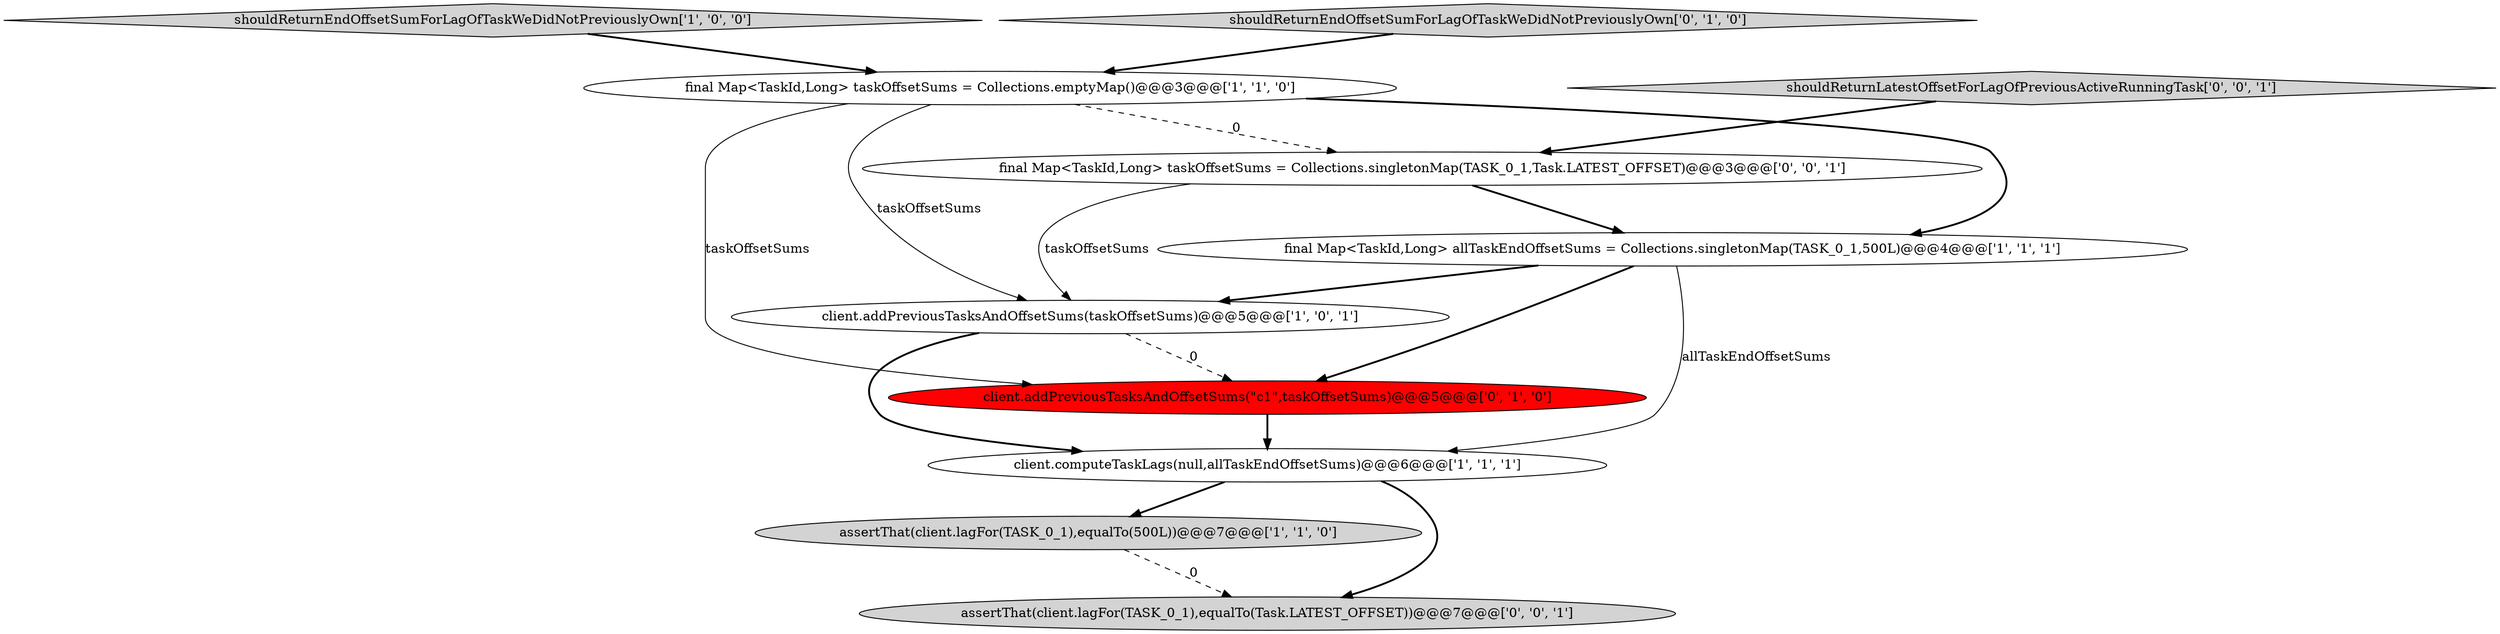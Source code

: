 digraph {
5 [style = filled, label = "shouldReturnEndOffsetSumForLagOfTaskWeDidNotPreviouslyOwn['1', '0', '0']", fillcolor = lightgray, shape = diamond image = "AAA0AAABBB1BBB"];
8 [style = filled, label = "assertThat(client.lagFor(TASK_0_1),equalTo(Task.LATEST_OFFSET))@@@7@@@['0', '0', '1']", fillcolor = lightgray, shape = ellipse image = "AAA0AAABBB3BBB"];
3 [style = filled, label = "client.addPreviousTasksAndOffsetSums(taskOffsetSums)@@@5@@@['1', '0', '1']", fillcolor = white, shape = ellipse image = "AAA0AAABBB1BBB"];
4 [style = filled, label = "assertThat(client.lagFor(TASK_0_1),equalTo(500L))@@@7@@@['1', '1', '0']", fillcolor = lightgray, shape = ellipse image = "AAA0AAABBB1BBB"];
1 [style = filled, label = "client.computeTaskLags(null,allTaskEndOffsetSums)@@@6@@@['1', '1', '1']", fillcolor = white, shape = ellipse image = "AAA0AAABBB1BBB"];
10 [style = filled, label = "final Map<TaskId,Long> taskOffsetSums = Collections.singletonMap(TASK_0_1,Task.LATEST_OFFSET)@@@3@@@['0', '0', '1']", fillcolor = white, shape = ellipse image = "AAA0AAABBB3BBB"];
6 [style = filled, label = "client.addPreviousTasksAndOffsetSums(\"c1\",taskOffsetSums)@@@5@@@['0', '1', '0']", fillcolor = red, shape = ellipse image = "AAA1AAABBB2BBB"];
0 [style = filled, label = "final Map<TaskId,Long> allTaskEndOffsetSums = Collections.singletonMap(TASK_0_1,500L)@@@4@@@['1', '1', '1']", fillcolor = white, shape = ellipse image = "AAA0AAABBB1BBB"];
7 [style = filled, label = "shouldReturnEndOffsetSumForLagOfTaskWeDidNotPreviouslyOwn['0', '1', '0']", fillcolor = lightgray, shape = diamond image = "AAA0AAABBB2BBB"];
9 [style = filled, label = "shouldReturnLatestOffsetForLagOfPreviousActiveRunningTask['0', '0', '1']", fillcolor = lightgray, shape = diamond image = "AAA0AAABBB3BBB"];
2 [style = filled, label = "final Map<TaskId,Long> taskOffsetSums = Collections.emptyMap()@@@3@@@['1', '1', '0']", fillcolor = white, shape = ellipse image = "AAA0AAABBB1BBB"];
0->3 [style = bold, label=""];
6->1 [style = bold, label=""];
2->6 [style = solid, label="taskOffsetSums"];
5->2 [style = bold, label=""];
1->4 [style = bold, label=""];
2->0 [style = bold, label=""];
2->3 [style = solid, label="taskOffsetSums"];
0->1 [style = solid, label="allTaskEndOffsetSums"];
1->8 [style = bold, label=""];
3->6 [style = dashed, label="0"];
9->10 [style = bold, label=""];
3->1 [style = bold, label=""];
10->3 [style = solid, label="taskOffsetSums"];
0->6 [style = bold, label=""];
7->2 [style = bold, label=""];
10->0 [style = bold, label=""];
2->10 [style = dashed, label="0"];
4->8 [style = dashed, label="0"];
}

